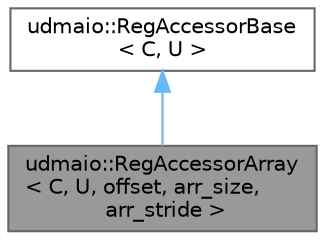 digraph "udmaio::RegAccessorArray&lt; C, U, offset, arr_size, arr_stride &gt;"
{
 // INTERACTIVE_SVG=YES
 // LATEX_PDF_SIZE
  bgcolor="transparent";
  edge [fontname=Helvetica,fontsize=10,labelfontname=Helvetica,labelfontsize=10];
  node [fontname=Helvetica,fontsize=10,shape=box,height=0.2,width=0.4];
  Node1 [label="udmaio::RegAccessorArray\l\< C, U, offset, arr_size,\l arr_stride \>",height=0.2,width=0.4,color="gray40", fillcolor="grey60", style="filled", fontcolor="black",tooltip="Accessor for register array."];
  Node2 -> Node1 [dir="back",color="steelblue1",style="solid"];
  Node2 [label="udmaio::RegAccessorBase\l\< C, U \>",height=0.2,width=0.4,color="gray40", fillcolor="white", style="filled",URL="$classudmaio_1_1_reg_accessor_base.html",tooltip="Base class implementing register access. Only used by subclasses, not used directly."];
}
